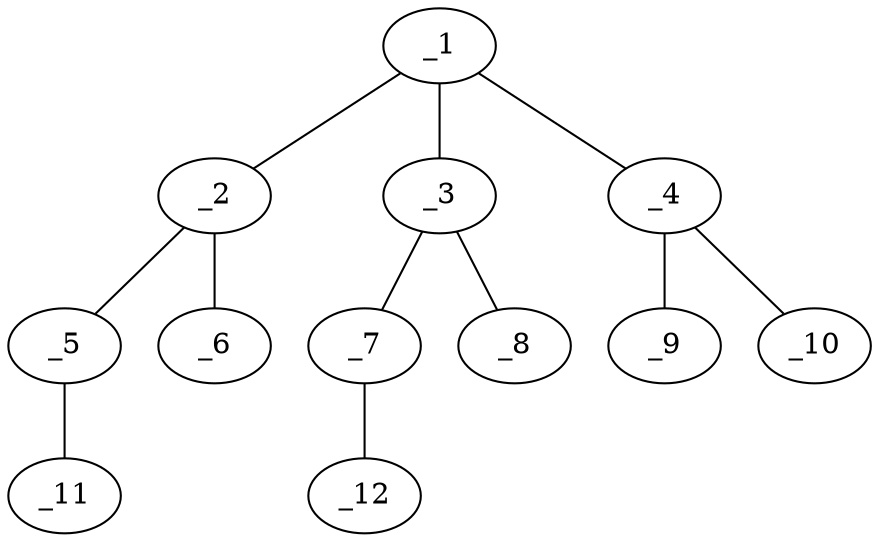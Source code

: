 graph molid38241 {
	_1	 [charge=0,
		chem=4,
		symbol="N  ",
		x="4.5981",
		y=0];
	_2	 [charge=0,
		chem=1,
		symbol="C  ",
		x="5.4641",
		y="0.5"];
	_1 -- _2	 [valence=1];
	_3	 [charge=0,
		chem=1,
		symbol="C  ",
		x="3.7321",
		y="0.5"];
	_1 -- _3	 [valence=1];
	_4	 [charge=0,
		chem=4,
		symbol="N  ",
		x="4.5981",
		y="-1"];
	_1 -- _4	 [valence=1];
	_5	 [charge=0,
		chem=1,
		symbol="C  ",
		x="6.3301",
		y=0];
	_2 -- _5	 [valence=1];
	_6	 [charge=0,
		chem=1,
		symbol="C  ",
		x="5.4641",
		y="1.5"];
	_2 -- _6	 [valence=1];
	_7	 [charge=0,
		chem=1,
		symbol="C  ",
		x="2.866",
		y=0];
	_3 -- _7	 [valence=1];
	_8	 [charge=0,
		chem=1,
		symbol="C  ",
		x="3.7321",
		y="1.5"];
	_3 -- _8	 [valence=1];
	_9	 [charge=0,
		chem=1,
		symbol="C  ",
		x="3.7321",
		y="-1.5"];
	_4 -- _9	 [valence=1];
	_10	 [charge=0,
		chem=1,
		symbol="C  ",
		x="5.4641",
		y="-1.5"];
	_4 -- _10	 [valence=1];
	_11	 [charge=0,
		chem=4,
		symbol="N  ",
		x="7.1962",
		y="-0.5"];
	_5 -- _11	 [valence=3];
	_12	 [charge=0,
		chem=4,
		symbol="N  ",
		x=2,
		y="-0.5"];
	_7 -- _12	 [valence=3];
}
